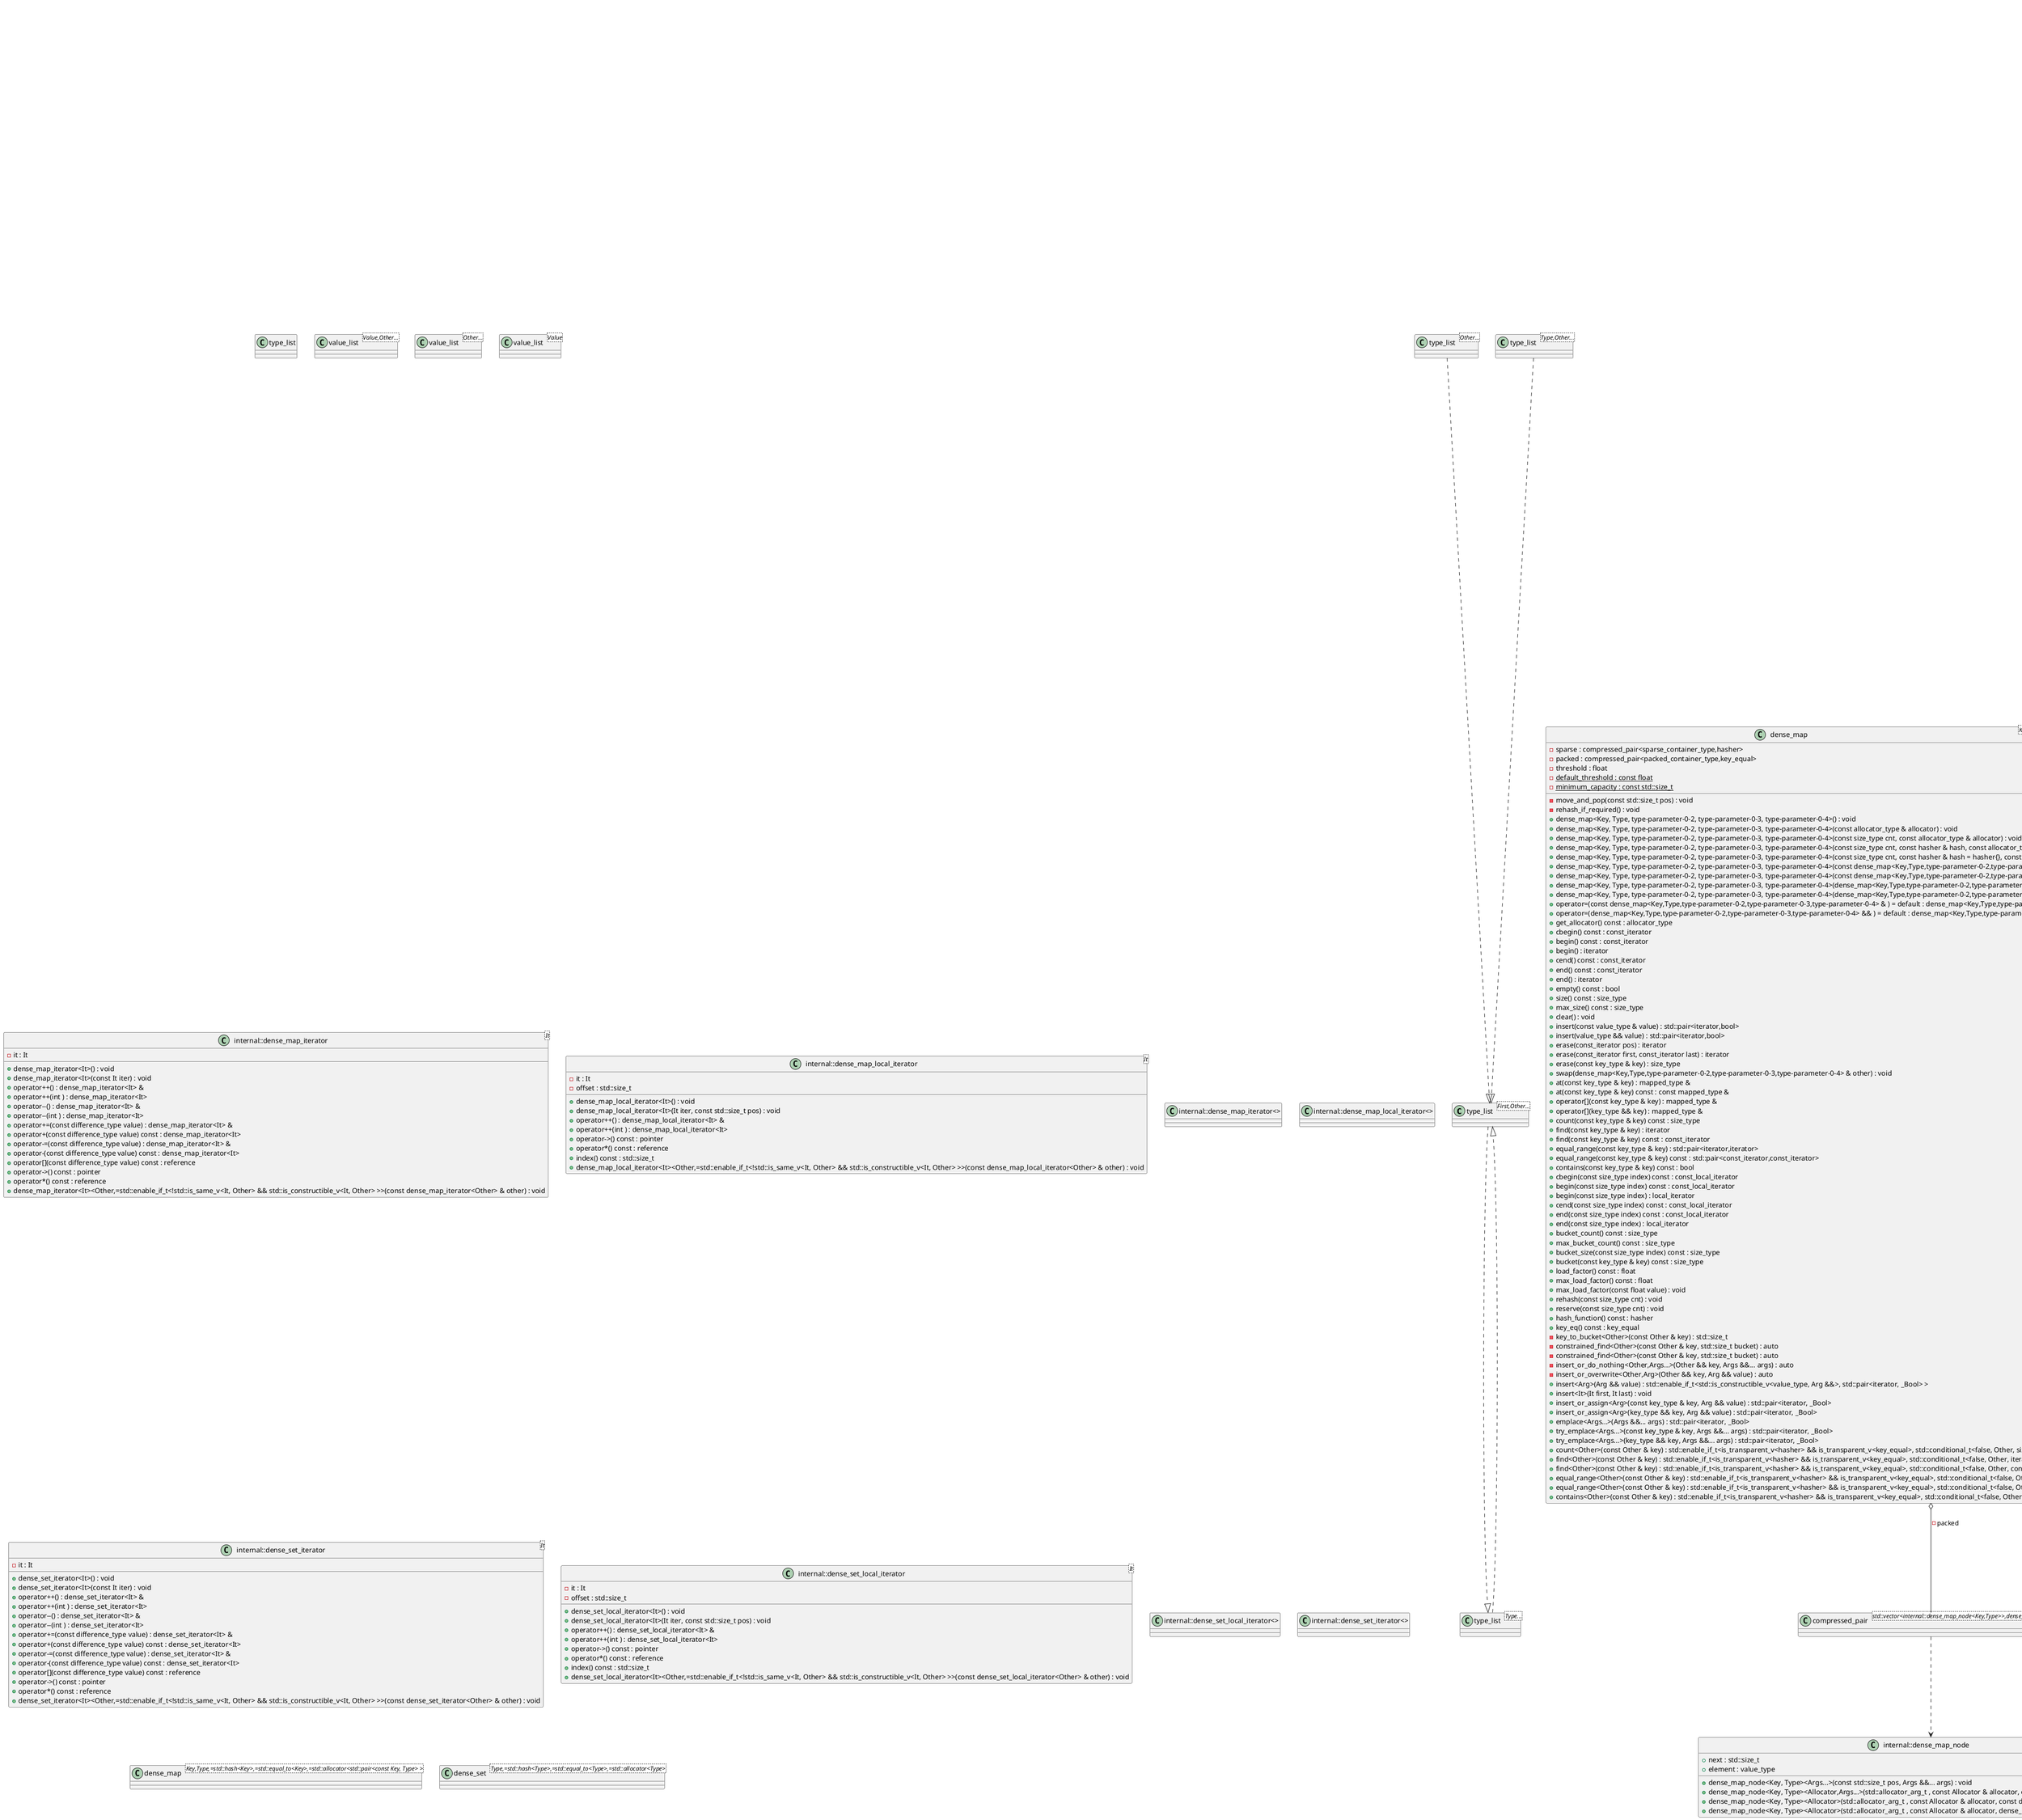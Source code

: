 @startuml
class "type_list<First,Other...>" as C_0001723716587279733623
class C_0001723716587279733623 {
}
class "type_list<Other...>" as C_0000401973545844492876
class C_0000401973545844492876 {
}
class "type_list<Type,Other...>" as C_0000496685335806935509
class C_0000496685335806935509 {
}
class "type_list" as C_0000816653833137337534
class C_0000816653833137337534 {
}
class "type_list<Type...>" as C_0000150299823092418682
class C_0000150299823092418682 {
}
class "value_list<Value,Other...>" as C_0001276342508473126665
class C_0001276342508473126665 {
}
class "value_list<Other...>" as C_0000669672540584988414
class C_0000669672540584988414 {
}
class "value_list<Value>" as C_0000114548431562228752
class C_0000114548431562228752 {
}
class "internal::dense_map_node<Key,Type>" as C_0001949040226502523653
class C_0001949040226502523653 [[https://github.com/skypjack/entt/blob/fef921132cae7588213d0f9bcd2fb9c8ffd8b7fc/src/entt/container/dense_map.hpp#L31{dense_map_node}]] {
+dense_map_node<Key, Type><Args...>(const std::size_t pos, Args &&... args) : void
+dense_map_node<Key, Type><Allocator,Args...>(std::allocator_arg_t , const Allocator & allocator, const std::size_t pos, Args &&... args) : void
+dense_map_node<Key, Type><Allocator>(std::allocator_arg_t , const Allocator & allocator, const dense_map_node<Key,Type> & other) : void
+dense_map_node<Key, Type><Allocator>(std::allocator_arg_t , const Allocator & allocator, dense_map_node<Key,Type> && other) : void
+next : std::size_t [[[https://github.com/skypjack/entt/blob/fef921132cae7588213d0f9bcd2fb9c8ffd8b7fc/src/entt/container/dense_map.hpp#L54{next}]]]
+element : value_type [[[https://github.com/skypjack/entt/blob/fef921132cae7588213d0f9bcd2fb9c8ffd8b7fc/src/entt/container/dense_map.hpp#L55{element}]]]
}
class "internal::dense_map_iterator<It>" as C_0000861079117123945586
class C_0000861079117123945586 [[https://github.com/skypjack/entt/blob/fef921132cae7588213d0f9bcd2fb9c8ffd8b7fc/src/entt/container/dense_map.hpp#L59{dense_map_iterator}]] {
+dense_map_iterator<It>() : void
+dense_map_iterator<It>(const It iter) : void
+operator++() : dense_map_iterator<It> &
+operator++(int ) : dense_map_iterator<It>
+operator--() : dense_map_iterator<It> &
+operator--(int ) : dense_map_iterator<It>
+operator+=(const difference_type value) : dense_map_iterator<It> &
+operator+(const difference_type value) const : dense_map_iterator<It>
+operator-=(const difference_type value) : dense_map_iterator<It> &
+operator-(const difference_type value) const : dense_map_iterator<It>
+operator[](const difference_type value) const : reference
+operator->() const : pointer
+operator*() const : reference
+dense_map_iterator<It><Other,=std::enable_if_t<!std::is_same_v<It, Other> && std::is_constructible_v<It, Other> >>(const dense_map_iterator<Other> & other) : void
-it : It [[[https://github.com/skypjack/entt/blob/fef921132cae7588213d0f9bcd2fb9c8ffd8b7fc/src/entt/container/dense_map.hpp#L141{it}]]]
}
class "internal::dense_map_local_iterator<It>" as C_0002151284549161307803
class C_0002151284549161307803 [[https://github.com/skypjack/entt/blob/fef921132cae7588213d0f9bcd2fb9c8ffd8b7fc/src/entt/container/dense_map.hpp#L180{dense_map_local_iterator}]] {
+dense_map_local_iterator<It>() : void
+dense_map_local_iterator<It>(It iter, const std::size_t pos) : void
+operator++() : dense_map_local_iterator<It> &
+operator++(int ) : dense_map_local_iterator<It>
+operator->() const : pointer
+operator*() const : reference
+index() const : std::size_t
+dense_map_local_iterator<It><Other,=std::enable_if_t<!std::is_same_v<It, Other> && std::is_constructible_v<It, Other> >>(const dense_map_local_iterator<Other> & other) : void
-it : It [[[https://github.com/skypjack/entt/blob/fef921132cae7588213d0f9bcd2fb9c8ffd8b7fc/src/entt/container/dense_map.hpp#L229{it}]]]
-offset : std::size_t [[[https://github.com/skypjack/entt/blob/fef921132cae7588213d0f9bcd2fb9c8ffd8b7fc/src/entt/container/dense_map.hpp#L230{offset}]]]
}
class "internal::dense_map_iterator<>" as C_0001271452795922285914
class C_0001271452795922285914 [[https://github.com/skypjack/entt/blob/fef921132cae7588213d0f9bcd2fb9c8ffd8b7fc/src/entt/container/dense_map.hpp#L61{dense_map_iterator}]] {
}
class "internal::dense_map_local_iterator<>" as C_0002270315657488311861
class C_0002270315657488311861 [[https://github.com/skypjack/entt/blob/fef921132cae7588213d0f9bcd2fb9c8ffd8b7fc/src/entt/container/dense_map.hpp#L182{dense_map_local_iterator}]] {
}
class "internal::dense_set_iterator<It>" as C_0002029187173053297188
class C_0002029187173053297188 [[https://github.com/skypjack/entt/blob/fef921132cae7588213d0f9bcd2fb9c8ffd8b7fc/src/entt/container/dense_set.hpp#L30{dense_set_iterator}]] {
+dense_set_iterator<It>() : void
+dense_set_iterator<It>(const It iter) : void
+operator++() : dense_set_iterator<It> &
+operator++(int ) : dense_set_iterator<It>
+operator--() : dense_set_iterator<It> &
+operator--(int ) : dense_set_iterator<It>
+operator+=(const difference_type value) : dense_set_iterator<It> &
+operator+(const difference_type value) const : dense_set_iterator<It>
+operator-=(const difference_type value) : dense_set_iterator<It> &
+operator-(const difference_type value) const : dense_set_iterator<It>
+operator[](const difference_type value) const : reference
+operator->() const : pointer
+operator*() const : reference
+dense_set_iterator<It><Other,=std::enable_if_t<!std::is_same_v<It, Other> && std::is_constructible_v<It, Other> >>(const dense_set_iterator<Other> & other) : void
-it : It [[[https://github.com/skypjack/entt/blob/fef921132cae7588213d0f9bcd2fb9c8ffd8b7fc/src/entt/container/dense_set.hpp#L109{it}]]]
}
class "internal::dense_set_local_iterator<It>" as C_0001736854889005654369
class C_0001736854889005654369 [[https://github.com/skypjack/entt/blob/fef921132cae7588213d0f9bcd2fb9c8ffd8b7fc/src/entt/container/dense_set.hpp#L148{dense_set_local_iterator}]] {
+dense_set_local_iterator<It>() : void
+dense_set_local_iterator<It>(It iter, const std::size_t pos) : void
+operator++() : dense_set_local_iterator<It> &
+operator++(int ) : dense_set_local_iterator<It>
+operator->() const : pointer
+operator*() const : reference
+index() const : std::size_t
+dense_set_local_iterator<It><Other,=std::enable_if_t<!std::is_same_v<It, Other> && std::is_constructible_v<It, Other> >>(const dense_set_local_iterator<Other> & other) : void
-it : It [[[https://github.com/skypjack/entt/blob/fef921132cae7588213d0f9bcd2fb9c8ffd8b7fc/src/entt/container/dense_set.hpp#L194{it}]]]
-offset : std::size_t [[[https://github.com/skypjack/entt/blob/fef921132cae7588213d0f9bcd2fb9c8ffd8b7fc/src/entt/container/dense_set.hpp#L195{offset}]]]
}
class "internal::dense_set_local_iterator<>" as C_0000377880092827030616
class C_0000377880092827030616 [[https://github.com/skypjack/entt/blob/fef921132cae7588213d0f9bcd2fb9c8ffd8b7fc/src/entt/container/dense_set.hpp#L150{dense_set_local_iterator}]] {
}
class "internal::dense_set_iterator<>" as C_0000515821743975700101
class C_0000515821743975700101 [[https://github.com/skypjack/entt/blob/fef921132cae7588213d0f9bcd2fb9c8ffd8b7fc/src/entt/container/dense_set.hpp#L32{dense_set_iterator}]] {
}
class "compressed_pair<std::vector<std::size_t>,dense_map::hasher>" as C_0001686486826919845415
class C_0001686486826919845415 {
}
class "compressed_pair<std::vector<internal::dense_map_node<Key,Type>>,dense_map::key_equal>" as C_0000507249114974527684
class C_0000507249114974527684 {
}
class "dense_map<Key,Type,Hash=std::hash<Key>,KeyEqual=std::equal_to<Key>,Allocator=std::allocator<std::pair<const Key, Type> >>" as C_0001073675684695097120
class C_0001073675684695097120 [[https://github.com/skypjack/entt/blob/fef921132cae7588213d0f9bcd2fb9c8ffd8b7fc/src/entt/container/dense_map.hpp#L264{dense_map}]] {
-move_and_pop(const std::size_t pos) : void
-rehash_if_required() : void
+dense_map<Key, Type, type-parameter-0-2, type-parameter-0-3, type-parameter-0-4>() : void
+dense_map<Key, Type, type-parameter-0-2, type-parameter-0-3, type-parameter-0-4>(const allocator_type & allocator) : void
+dense_map<Key, Type, type-parameter-0-2, type-parameter-0-3, type-parameter-0-4>(const size_type cnt, const allocator_type & allocator) : void
+dense_map<Key, Type, type-parameter-0-2, type-parameter-0-3, type-parameter-0-4>(const size_type cnt, const hasher & hash, const allocator_type & allocator) : void
+dense_map<Key, Type, type-parameter-0-2, type-parameter-0-3, type-parameter-0-4>(const size_type cnt, const hasher & hash = hasher{}, const key_equal & equal = key_equal{}, const allocator_type & allocator = allocator_type{}) : void
+dense_map<Key, Type, type-parameter-0-2, type-parameter-0-3, type-parameter-0-4>(const dense_map<Key,Type,type-parameter-0-2,type-parameter-0-3,type-parameter-0-4> & ) = default : void
+dense_map<Key, Type, type-parameter-0-2, type-parameter-0-3, type-parameter-0-4>(const dense_map<Key,Type,type-parameter-0-2,type-parameter-0-3,type-parameter-0-4> & other, const allocator_type & allocator) : void
+dense_map<Key, Type, type-parameter-0-2, type-parameter-0-3, type-parameter-0-4>(dense_map<Key,Type,type-parameter-0-2,type-parameter-0-3,type-parameter-0-4> && ) = default : void
+dense_map<Key, Type, type-parameter-0-2, type-parameter-0-3, type-parameter-0-4>(dense_map<Key,Type,type-parameter-0-2,type-parameter-0-3,type-parameter-0-4> && other, const allocator_type & allocator) : void
+operator=(const dense_map<Key,Type,type-parameter-0-2,type-parameter-0-3,type-parameter-0-4> & ) = default : dense_map<Key,Type,type-parameter-0-2,type-parameter-0-3,type-parameter-0-4> &
+operator=(dense_map<Key,Type,type-parameter-0-2,type-parameter-0-3,type-parameter-0-4> && ) = default : dense_map<Key,Type,type-parameter-0-2,type-parameter-0-3,type-parameter-0-4> &
+get_allocator() const : allocator_type
+cbegin() const : const_iterator
+begin() const : const_iterator
+begin() : iterator
+cend() const : const_iterator
+end() const : const_iterator
+end() : iterator
+empty() const : bool
+size() const : size_type
+max_size() const : size_type
+clear() : void
+insert(const value_type & value) : std::pair<iterator,bool>
+insert(value_type && value) : std::pair<iterator,bool>
+erase(const_iterator pos) : iterator
+erase(const_iterator first, const_iterator last) : iterator
+erase(const key_type & key) : size_type
+swap(dense_map<Key,Type,type-parameter-0-2,type-parameter-0-3,type-parameter-0-4> & other) : void
+at(const key_type & key) : mapped_type &
+at(const key_type & key) const : const mapped_type &
+operator[](const key_type & key) : mapped_type &
+operator[](key_type && key) : mapped_type &
+count(const key_type & key) const : size_type
+find(const key_type & key) : iterator
+find(const key_type & key) const : const_iterator
+equal_range(const key_type & key) : std::pair<iterator,iterator>
+equal_range(const key_type & key) const : std::pair<const_iterator,const_iterator>
+contains(const key_type & key) const : bool
+cbegin(const size_type index) const : const_local_iterator
+begin(const size_type index) const : const_local_iterator
+begin(const size_type index) : local_iterator
+cend(const size_type index) const : const_local_iterator
+end(const size_type index) const : const_local_iterator
+end(const size_type index) : local_iterator
+bucket_count() const : size_type
+max_bucket_count() const : size_type
+bucket_size(const size_type index) const : size_type
+bucket(const key_type & key) const : size_type
+load_factor() const : float
+max_load_factor() const : float
+max_load_factor(const float value) : void
+rehash(const size_type cnt) : void
+reserve(const size_type cnt) : void
+hash_function() const : hasher
+key_eq() const : key_equal
-key_to_bucket<Other>(const Other & key) : std::size_t
-constrained_find<Other>(const Other & key, std::size_t bucket) : auto
-constrained_find<Other>(const Other & key, std::size_t bucket) : auto
-insert_or_do_nothing<Other,Args...>(Other && key, Args &&... args) : auto
-insert_or_overwrite<Other,Arg>(Other && key, Arg && value) : auto
+insert<Arg>(Arg && value) : std::enable_if_t<std::is_constructible_v<value_type, Arg &&>, std::pair<iterator, _Bool> >
+insert<It>(It first, It last) : void
+insert_or_assign<Arg>(const key_type & key, Arg && value) : std::pair<iterator, _Bool>
+insert_or_assign<Arg>(key_type && key, Arg && value) : std::pair<iterator, _Bool>
+emplace<Args...>(Args &&... args) : std::pair<iterator, _Bool>
+try_emplace<Args...>(const key_type & key, Args &&... args) : std::pair<iterator, _Bool>
+try_emplace<Args...>(key_type && key, Args &&... args) : std::pair<iterator, _Bool>
+count<Other>(const Other & key) : std::enable_if_t<is_transparent_v<hasher> && is_transparent_v<key_equal>, std::conditional_t<false, Other, size_type> >
+find<Other>(const Other & key) : std::enable_if_t<is_transparent_v<hasher> && is_transparent_v<key_equal>, std::conditional_t<false, Other, iterator> >
+find<Other>(const Other & key) : std::enable_if_t<is_transparent_v<hasher> && is_transparent_v<key_equal>, std::conditional_t<false, Other, const_iterator> >
+equal_range<Other>(const Other & key) : std::enable_if_t<is_transparent_v<hasher> && is_transparent_v<key_equal>, std::conditional_t<false, Other, std::pair<iterator, iterator> > >
+equal_range<Other>(const Other & key) : std::enable_if_t<is_transparent_v<hasher> && is_transparent_v<key_equal>, std::conditional_t<false, Other, std::pair<const_iterator, const_iterator> > >
+contains<Other>(const Other & key) : std::enable_if_t<is_transparent_v<hasher> && is_transparent_v<key_equal>, std::conditional_t<false, Other, _Bool> >
-sparse : compressed_pair<sparse_container_type,hasher> [[[https://github.com/skypjack/entt/blob/fef921132cae7588213d0f9bcd2fb9c8ffd8b7fc/src/entt/container/dense_map.hpp#L1035{sparse}]]]
-packed : compressed_pair<packed_container_type,key_equal> [[[https://github.com/skypjack/entt/blob/fef921132cae7588213d0f9bcd2fb9c8ffd8b7fc/src/entt/container/dense_map.hpp#L1036{packed}]]]
-threshold : float [[[https://github.com/skypjack/entt/blob/fef921132cae7588213d0f9bcd2fb9c8ffd8b7fc/src/entt/container/dense_map.hpp#L1037{threshold}]]]
{static} -default_threshold : const float [[[https://github.com/skypjack/entt/blob/fef921132cae7588213d0f9bcd2fb9c8ffd8b7fc/src/entt/container/dense_map.hpp#L265{default_threshold}]]]
{static} -minimum_capacity : const std::size_t [[[https://github.com/skypjack/entt/blob/fef921132cae7588213d0f9bcd2fb9c8ffd8b7fc/src/entt/container/dense_map.hpp#L266{minimum_capacity}]]]
}
class "dense_map<Key,Type,=std::hash<Key>,=std::equal_to<Key>,=std::allocator<std::pair<const Key, Type> >>" as C_0001503042528880026519
class C_0001503042528880026519 [[https://github.com/skypjack/entt/blob/fef921132cae7588213d0f9bcd2fb9c8ffd8b7fc/src/entt/container/fwd.hpp#L15{dense_map}]] {
}
class "dense_set<Type,=std::hash<Type>,=std::equal_to<Type>,=std::allocator<Type>>" as C_0002296068478642625070
class C_0002296068478642625070 [[https://github.com/skypjack/entt/blob/fef921132cae7588213d0f9bcd2fb9c8ffd8b7fc/src/entt/container/fwd.hpp#L22{dense_set}]] {
}
class "compressed_pair<std::vector<std::size_t>,dense_set::hasher>" as C_0002082989189680990643
class C_0002082989189680990643 {
}
class "compressed_pair<std::vector<std::pair<std::size_t,Type>>,dense_set::key_equal>" as C_0001611725919328905677
class C_0001611725919328905677 {
}
class "dense_set<Type,Hash=std::hash<Type>,KeyEqual=std::equal_to<Type>,Allocator=std::allocator<Type>>" as C_0001428356275870265271
class C_0001428356275870265271 [[https://github.com/skypjack/entt/blob/fef921132cae7588213d0f9bcd2fb9c8ffd8b7fc/src/entt/container/dense_set.hpp#L228{dense_set}]] {
-move_and_pop(const std::size_t pos) : void
-rehash_if_required() : void
+dense_set<Type, type-parameter-0-1, type-parameter-0-2, type-parameter-0-3>() : void
+dense_set<Type, type-parameter-0-1, type-parameter-0-2, type-parameter-0-3>(const allocator_type & allocator) : void
+dense_set<Type, type-parameter-0-1, type-parameter-0-2, type-parameter-0-3>(const size_type cnt, const allocator_type & allocator) : void
+dense_set<Type, type-parameter-0-1, type-parameter-0-2, type-parameter-0-3>(const size_type cnt, const hasher & hash, const allocator_type & allocator) : void
+dense_set<Type, type-parameter-0-1, type-parameter-0-2, type-parameter-0-3>(const size_type cnt, const hasher & hash = hasher{}, const key_equal & equal = key_equal{}, const allocator_type & allocator = allocator_type{}) : void
+dense_set<Type, type-parameter-0-1, type-parameter-0-2, type-parameter-0-3>(const dense_set<Type,type-parameter-0-1,type-parameter-0-2,type-parameter-0-3> & ) = default : void
+dense_set<Type, type-parameter-0-1, type-parameter-0-2, type-parameter-0-3>(const dense_set<Type,type-parameter-0-1,type-parameter-0-2,type-parameter-0-3> & other, const allocator_type & allocator) : void
+dense_set<Type, type-parameter-0-1, type-parameter-0-2, type-parameter-0-3>(dense_set<Type,type-parameter-0-1,type-parameter-0-2,type-parameter-0-3> && ) = default : void
+dense_set<Type, type-parameter-0-1, type-parameter-0-2, type-parameter-0-3>(dense_set<Type,type-parameter-0-1,type-parameter-0-2,type-parameter-0-3> && other, const allocator_type & allocator) : void
+operator=(const dense_set<Type,type-parameter-0-1,type-parameter-0-2,type-parameter-0-3> & ) = default : dense_set<Type,type-parameter-0-1,type-parameter-0-2,type-parameter-0-3> &
+operator=(dense_set<Type,type-parameter-0-1,type-parameter-0-2,type-parameter-0-3> && ) = default : dense_set<Type,type-parameter-0-1,type-parameter-0-2,type-parameter-0-3> &
+get_allocator() const : allocator_type
+cbegin() const : const_iterator
+begin() const : const_iterator
+begin() : iterator
+cend() const : const_iterator
+end() const : const_iterator
+end() : iterator
+empty() const : bool
+size() const : size_type
+max_size() const : size_type
+clear() : void
+insert(const value_type & value) : std::pair<iterator,bool>
+insert(value_type && value) : std::pair<iterator,bool>
+erase(const_iterator pos) : iterator
+erase(const_iterator first, const_iterator last) : iterator
+erase(const value_type & value) : size_type
+swap(dense_set<Type,type-parameter-0-1,type-parameter-0-2,type-parameter-0-3> & other) : void
+count(const value_type & key) const : size_type
+find(const value_type & value) : iterator
+find(const value_type & value) const : const_iterator
+equal_range(const value_type & value) : std::pair<iterator,iterator>
+equal_range(const value_type & value) const : std::pair<const_iterator,const_iterator>
+contains(const value_type & value) const : bool
+cbegin(const size_type index) const : const_local_iterator
+begin(const size_type index) const : const_local_iterator
+begin(const size_type index) : local_iterator
+cend(const size_type index) const : const_local_iterator
+end(const size_type index) const : const_local_iterator
+end(const size_type index) : local_iterator
+bucket_count() const : size_type
+max_bucket_count() const : size_type
+bucket_size(const size_type index) const : size_type
+bucket(const value_type & value) const : size_type
+load_factor() const : float
+max_load_factor() const : float
+max_load_factor(const float value) : void
+rehash(const size_type cnt) : void
+reserve(const size_type cnt) : void
+hash_function() const : hasher
+key_eq() const : key_equal
-value_to_bucket<Other>(const Other & value) : std::size_t
-constrained_find<Other>(const Other & value, std::size_t bucket) : auto
-constrained_find<Other>(const Other & value, std::size_t bucket) : auto
-insert_or_do_nothing<Other>(Other && value) : auto
+insert<It>(It first, It last) : void
+emplace<Args...>(Args &&... args) : std::pair<iterator, _Bool>
+count<Other>(const Other & key) : std::enable_if_t<is_transparent_v<hasher> && is_transparent_v<key_equal>, std::conditional_t<false, Other, size_type> >
+find<Other>(const Other & value) : std::enable_if_t<is_transparent_v<hasher> && is_transparent_v<key_equal>, std::conditional_t<false, Other, iterator> >
+find<Other>(const Other & value) : std::enable_if_t<is_transparent_v<hasher> && is_transparent_v<key_equal>, std::conditional_t<false, Other, const_iterator> >
+equal_range<Other>(const Other & value) : std::enable_if_t<is_transparent_v<hasher> && is_transparent_v<key_equal>, std::conditional_t<false, Other, std::pair<iterator, iterator> > >
+equal_range<Other>(const Other & value) : std::enable_if_t<is_transparent_v<hasher> && is_transparent_v<key_equal>, std::conditional_t<false, Other, std::pair<const_iterator, const_iterator> > >
+contains<Other>(const Other & value) : std::enable_if_t<is_transparent_v<hasher> && is_transparent_v<key_equal>, std::conditional_t<false, Other, _Bool> >
-sparse : compressed_pair<sparse_container_type,hasher> [[[https://github.com/skypjack/entt/blob/fef921132cae7588213d0f9bcd2fb9c8ffd8b7fc/src/entt/container/dense_set.hpp#L888{sparse}]]]
-packed : compressed_pair<packed_container_type,key_equal> [[[https://github.com/skypjack/entt/blob/fef921132cae7588213d0f9bcd2fb9c8ffd8b7fc/src/entt/container/dense_set.hpp#L889{packed}]]]
-threshold : float [[[https://github.com/skypjack/entt/blob/fef921132cae7588213d0f9bcd2fb9c8ffd8b7fc/src/entt/container/dense_set.hpp#L890{threshold}]]]
{static} -default_threshold : const float [[[https://github.com/skypjack/entt/blob/fef921132cae7588213d0f9bcd2fb9c8ffd8b7fc/src/entt/container/dense_set.hpp#L229{default_threshold}]]]
{static} -minimum_capacity : const std::size_t [[[https://github.com/skypjack/entt/blob/fef921132cae7588213d0f9bcd2fb9c8ffd8b7fc/src/entt/container/dense_set.hpp#L230{minimum_capacity}]]]
}
C_0001723716587279733623 ..|> C_0000150299823092418682
C_0000401973545844492876 ..|> C_0001723716587279733623
C_0000496685335806935509 ..|> C_0001723716587279733623
C_0000150299823092418682 ..|> C_0001723716587279733623
C_0000507249114974527684 ..> C_0001949040226502523653
C_0001073675684695097120 o-- C_0001686486826919845415 : -sparse
C_0001073675684695097120 o-- C_0000507249114974527684 : -packed
C_0002082989189680990643 ..|> C_0001686486826919845415
C_0001428356275870265271 o-- C_0002082989189680990643 : -sparse
C_0001428356275870265271 o-- C_0001611725919328905677 : -packed

'Generated with clang-uml, version 0.3.5-2-g7e9944c
'LLVM version Ubuntu clang version 16.0.1 (++20230328073357+42d1b276f779-1~exp1~20230328073502.65)
@enduml
